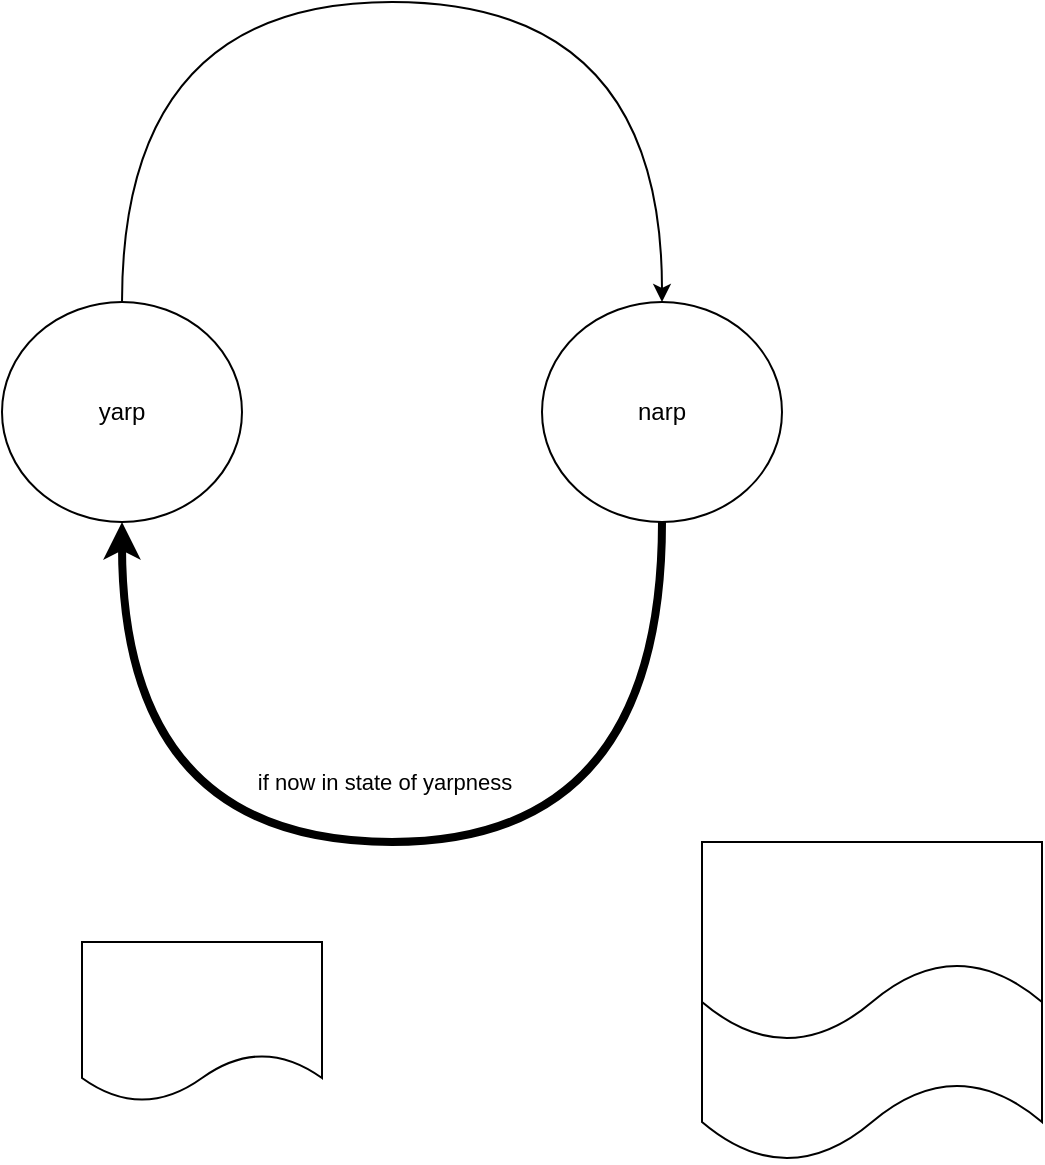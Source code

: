 <mxfile version="14.7.2" type="github" pages="3"><diagram id="NZ1zcYmzCl3AZq_NDPuu" name="Page-1"><mxGraphModel dx="561" dy="418" grid="1" gridSize="10" guides="1" tooltips="1" connect="1" arrows="1" fold="1" page="1" pageScale="1" pageWidth="850" pageHeight="1100" math="0" shadow="0"><root><mxCell id="OR51J7Q1JQz4mwMi_YMv-0"/><mxCell id="OR51J7Q1JQz4mwMi_YMv-1" parent="OR51J7Q1JQz4mwMi_YMv-0"/><mxCell id="kZdkrmA4bquM6A7ZAQJJ-1" style="orthogonalLoop=1;jettySize=auto;html=1;entryX=0.5;entryY=0;entryDx=0;entryDy=0;edgeStyle=elbowEdgeStyle;curved=1;" edge="1" parent="OR51J7Q1JQz4mwMi_YMv-1" source="kZdkrmA4bquM6A7ZAQJJ-0" target="kZdkrmA4bquM6A7ZAQJJ-2"><mxGeometry relative="1" as="geometry"><mxPoint x="420" y="260" as="targetPoint"/><Array as="points"><mxPoint x="320" y="150"/></Array></mxGeometry></mxCell><mxCell id="kZdkrmA4bquM6A7ZAQJJ-0" value="yarp" style="ellipse;whiteSpace=wrap;html=1;aspect=fixed;fontFamily=Helvetica;fontSize=12;fontColor=#000000;align=center;strokeColor=#000000;fillColor=#ffffff;" vertex="1" parent="OR51J7Q1JQz4mwMi_YMv-1"><mxGeometry x="90" y="300" width="120" height="110" as="geometry"/></mxCell><mxCell id="kZdkrmA4bquM6A7ZAQJJ-5" style="edgeStyle=elbowEdgeStyle;curved=1;orthogonalLoop=1;jettySize=auto;html=1;entryX=0.5;entryY=1;entryDx=0;entryDy=0;strokeWidth=4;" edge="1" parent="OR51J7Q1JQz4mwMi_YMv-1" source="kZdkrmA4bquM6A7ZAQJJ-2" target="kZdkrmA4bquM6A7ZAQJJ-0"><mxGeometry relative="1" as="geometry"><Array as="points"><mxPoint x="250" y="570"/><mxPoint x="260" y="550"/><mxPoint x="350" y="540"/></Array></mxGeometry></mxCell><mxCell id="kZdkrmA4bquM6A7ZAQJJ-6" value="if now in state of yarpness" style="edgeLabel;html=1;align=center;verticalAlign=middle;resizable=0;points=[];" vertex="1" connectable="0" parent="kZdkrmA4bquM6A7ZAQJJ-5"><mxGeometry x="-0.023" y="-2" relative="1" as="geometry"><mxPoint x="-11" y="-28" as="offset"/></mxGeometry></mxCell><mxCell id="kZdkrmA4bquM6A7ZAQJJ-2" value="narp" style="ellipse;whiteSpace=wrap;html=1;aspect=fixed;fontFamily=Helvetica;fontSize=12;fontColor=#000000;align=center;strokeColor=#000000;fillColor=#ffffff;" vertex="1" parent="OR51J7Q1JQz4mwMi_YMv-1"><mxGeometry x="360" y="300" width="120" height="110" as="geometry"/></mxCell><mxCell id="kZdkrmA4bquM6A7ZAQJJ-4" style="edgeStyle=elbowEdgeStyle;curved=1;orthogonalLoop=1;jettySize=auto;html=1;exitX=0.5;exitY=1;exitDx=0;exitDy=0;" edge="1" parent="OR51J7Q1JQz4mwMi_YMv-1" source="kZdkrmA4bquM6A7ZAQJJ-2" target="kZdkrmA4bquM6A7ZAQJJ-2"><mxGeometry relative="1" as="geometry"/></mxCell><mxCell id="kZdkrmA4bquM6A7ZAQJJ-7" value="" style="shape=document;whiteSpace=wrap;html=1;boundedLbl=1;size=0.455;" vertex="1" parent="OR51J7Q1JQz4mwMi_YMv-1"><mxGeometry x="440" y="570" width="170" height="110" as="geometry"/></mxCell><mxCell id="kZdkrmA4bquM6A7ZAQJJ-8" value="" style="shape=document;whiteSpace=wrap;html=1;boundedLbl=1;" vertex="1" parent="OR51J7Q1JQz4mwMi_YMv-1"><mxGeometry x="130" y="620" width="120" height="80" as="geometry"/></mxCell><mxCell id="kZdkrmA4bquM6A7ZAQJJ-9" value="" style="shape=tape;whiteSpace=wrap;html=1;" vertex="1" parent="OR51J7Q1JQz4mwMi_YMv-1"><mxGeometry x="440" y="630" width="170" height="100" as="geometry"/></mxCell></root></mxGraphModel></diagram><diagram id="yRSwNoQIDKBIndWbpAEI" name="Page-2"><mxGraphModel dx="645" dy="481" grid="1" gridSize="10" guides="1" tooltips="1" connect="1" arrows="1" fold="1" page="1" pageScale="1" pageWidth="850" pageHeight="1100" math="0" shadow="0"><root><mxCell id="NKCYyakoDi7GcKF-4psb-0"/><mxCell id="NKCYyakoDi7GcKF-4psb-1" parent="NKCYyakoDi7GcKF-4psb-0"/></root></mxGraphModel></diagram><diagram id="CzeeT8kNqRo4H6AQOEwz" name="Page-3"><mxGraphModel dx="645" dy="481" grid="1" gridSize="10" guides="1" tooltips="1" connect="1" arrows="1" fold="1" page="1" pageScale="1" pageWidth="850" pageHeight="1100" math="0" shadow="0"><root><mxCell id="KpA4OUruXo4A4qzkTU6Y-0"/><mxCell id="KpA4OUruXo4A4qzkTU6Y-1" parent="KpA4OUruXo4A4qzkTU6Y-0"/></root></mxGraphModel></diagram></mxfile>